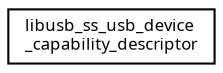 digraph "Graphical Class Hierarchy"
{
  edge [fontname="Sans",fontsize="8",labelfontname="Sans",labelfontsize="8"];
  node [fontname="Sans",fontsize="8",shape=record];
  rankdir="LR";
  Node1 [label="libusb_ss_usb_device\l_capability_descriptor",height=0.2,width=0.4,color="black", fillcolor="white", style="filled",URL="$structlibusb__ss__usb__device__capability__descriptor.html"];
}
